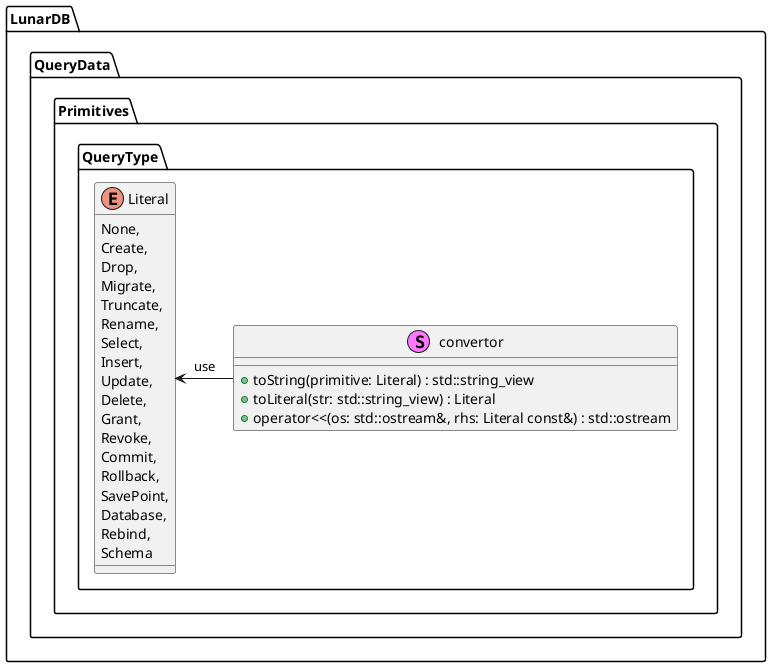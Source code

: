 @startuml QueryType


namespace LunarDB.QueryData.Primitives {

namespace QueryType {

enum Literal {
    None,
    Create,
    Drop,
    Migrate,
    Truncate,
    Rename,
    Select,
    Insert,
    Update,
    Delete,
    Grant,
    Revoke,
    Commit,
    Rollback,
    SavePoint,
    Database,
    Rebind,
    Schema
}

stereotype convertor {
    + toString(primitive: Literal) : std::string_view
    + toLiteral(str: std::string_view) : Literal
    + operator<<(os: std::ostream&, rhs: Literal const&) : std::ostream
}

Literal <- convertor : use

}

}
@enduml
